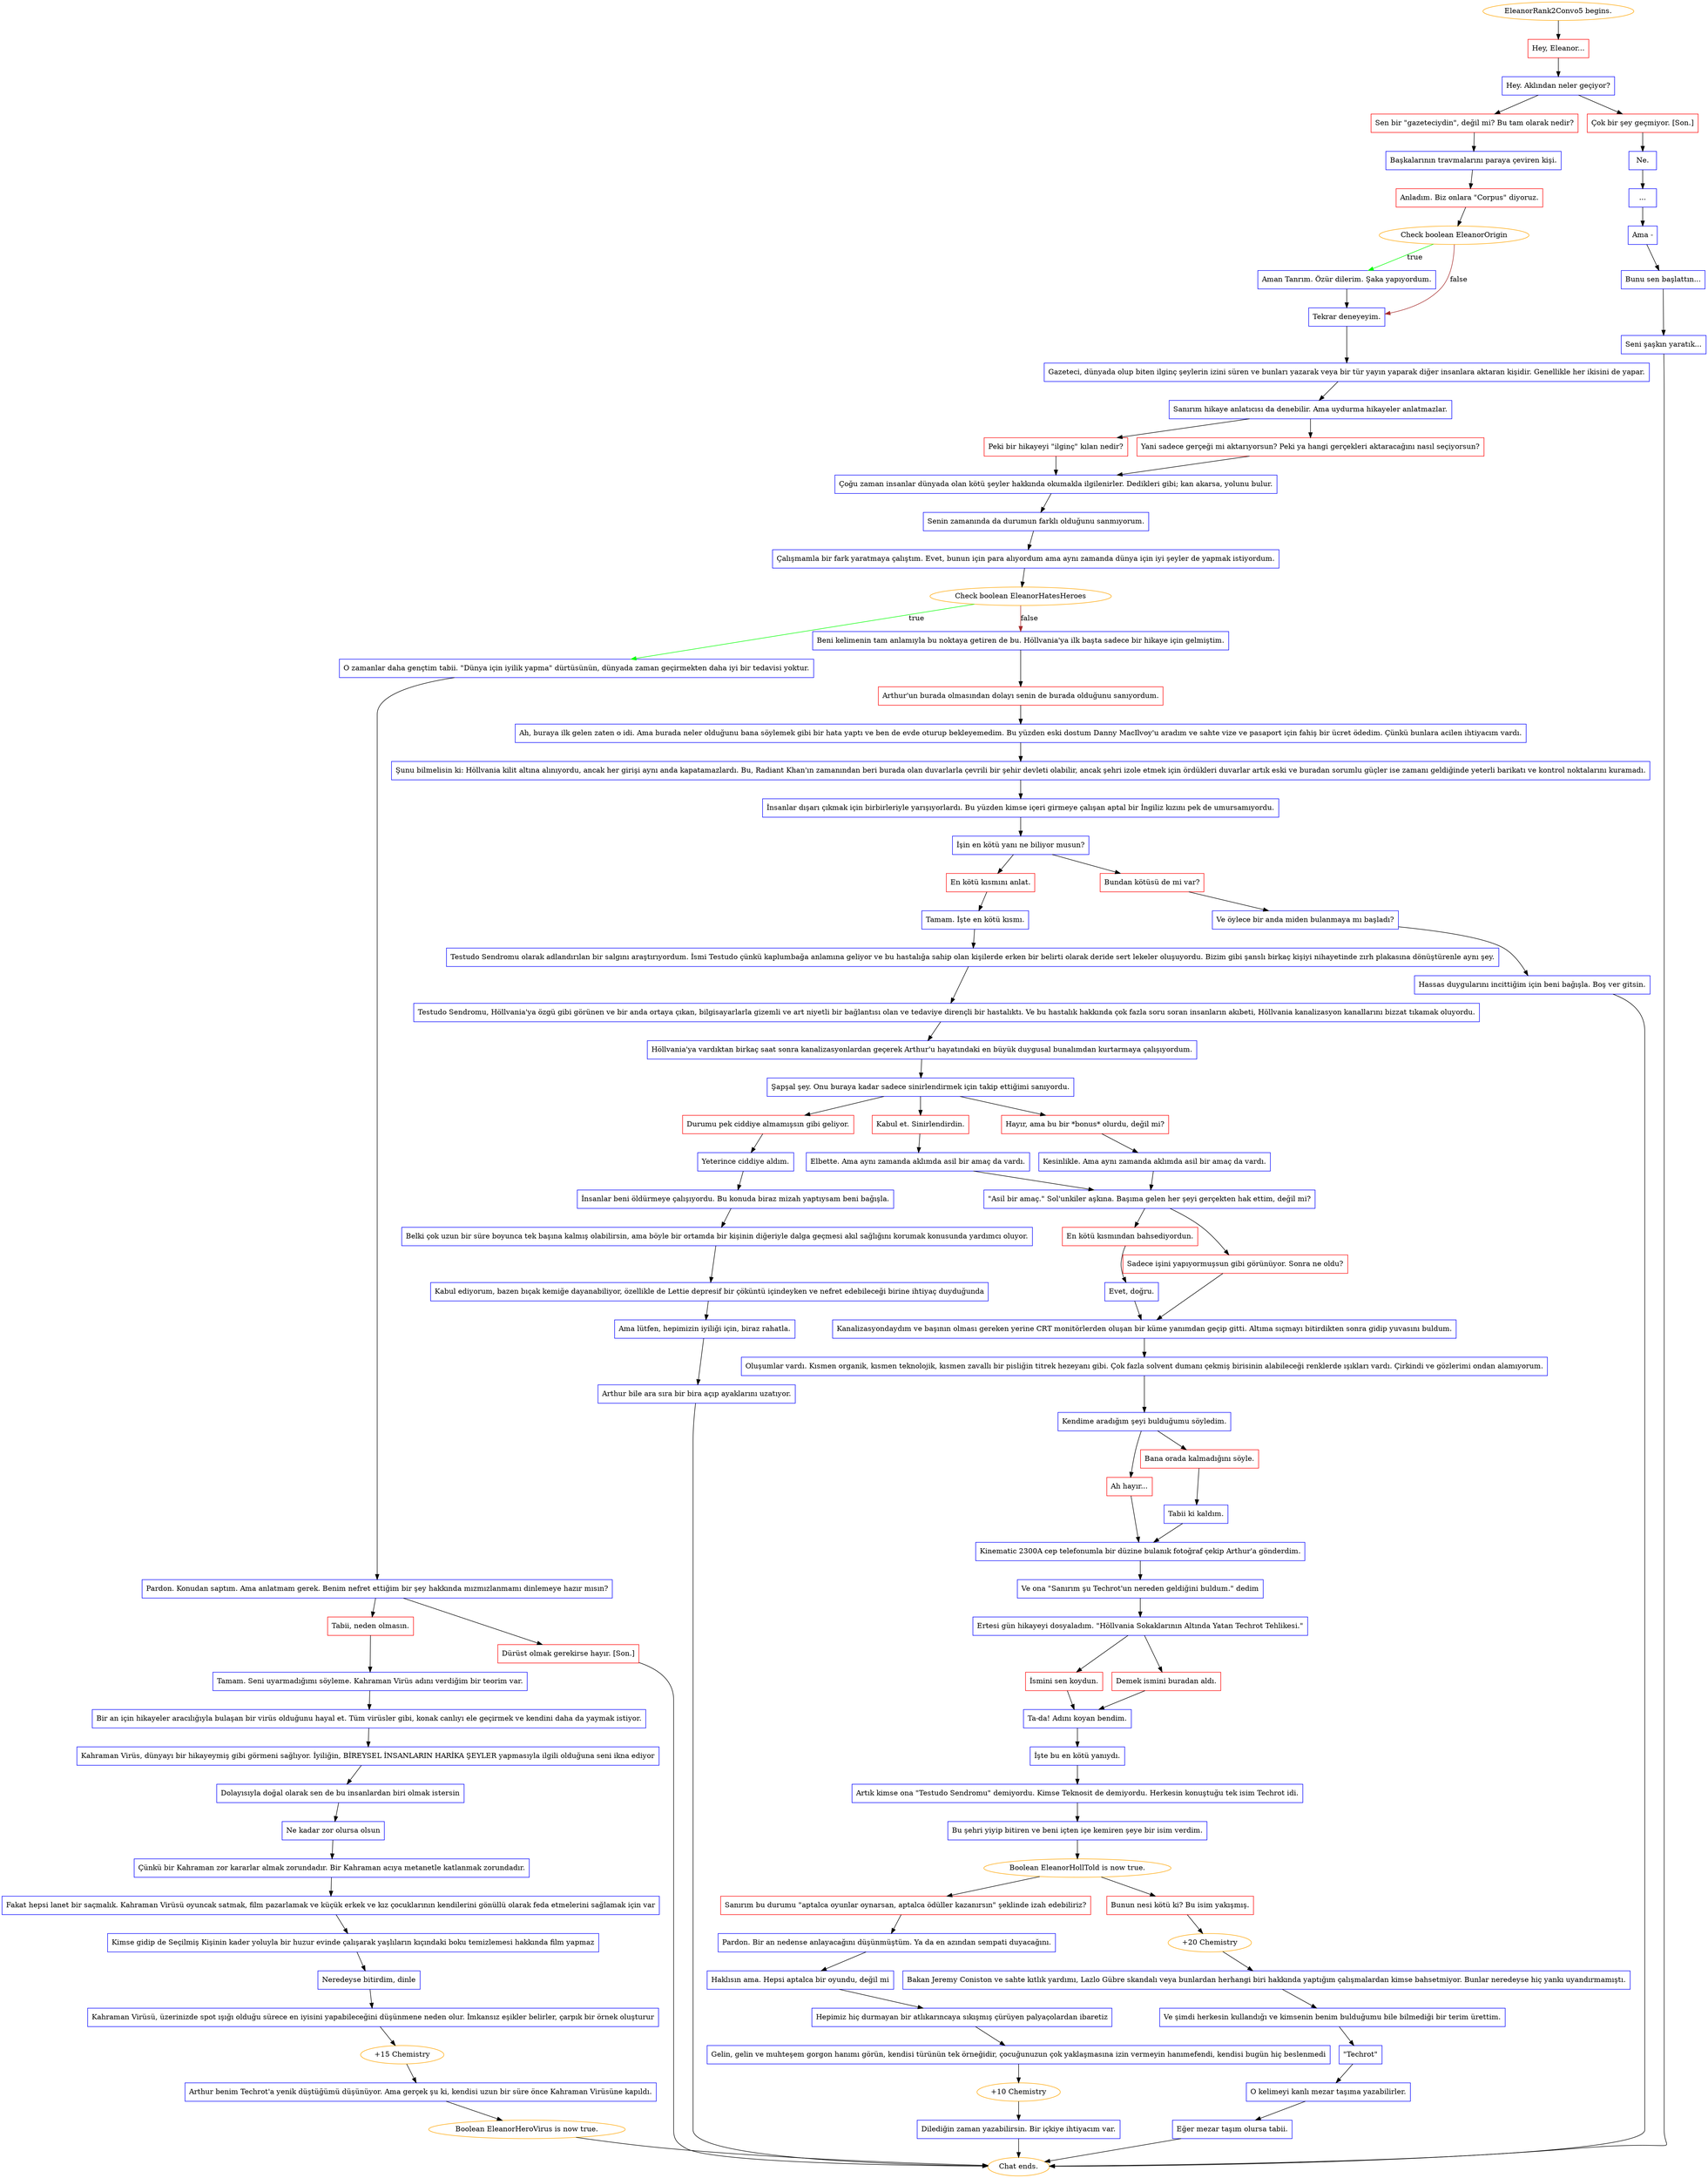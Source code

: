 digraph {
	"EleanorRank2Convo5 begins." [color=orange];
		"EleanorRank2Convo5 begins." -> j1654733496;
	j1654733496 [label="Hey, Eleanor...",shape=box,color=red];
		j1654733496 -> j2766521712;
	j2766521712 [label="Hey. Aklından neler geçiyor?",shape=box,color=blue];
		j2766521712 -> j1291898384;
		j2766521712 -> j2684124118;
	j1291898384 [label="Sen bir \"gazeteciydin\", değil mi? Bu tam olarak nedir?",shape=box,color=red];
		j1291898384 -> j1528603331;
	j2684124118 [label="Çok bir şey geçmiyor. [Son.]",shape=box,color=red];
		j2684124118 -> j436692150;
	j1528603331 [label="Başkalarının travmalarını paraya çeviren kişi.",shape=box,color=blue];
		j1528603331 -> j3113000265;
	j436692150 [label="Ne.",shape=box,color=blue];
		j436692150 -> j636071909;
	j3113000265 [label="Anladım. Biz onlara \"Corpus\" diyoruz.",shape=box,color=red];
		j3113000265 -> j2127172605;
	j636071909 [label="...",shape=box,color=blue];
		j636071909 -> j141026877;
	j2127172605 [label="Check boolean EleanorOrigin",color=orange];
		j2127172605 -> j1094004180 [label=true,color=green];
		j2127172605 -> j285339581 [label=false,color=brown];
	j141026877 [label="Ama -",shape=box,color=blue];
		j141026877 -> j134798817;
	j1094004180 [label="Aman Tanrım. Özür dilerim. Şaka yapıyordum.",shape=box,color=blue];
		j1094004180 -> j285339581;
	j285339581 [label="Tekrar deneyeyim.",shape=box,color=blue];
		j285339581 -> j2976230042;
	j134798817 [label="Bunu sen başlattın...",shape=box,color=blue];
		j134798817 -> j523886731;
	j2976230042 [label="Gazeteci, dünyada olup biten ilginç şeylerin izini süren ve bunları yazarak veya bir tür yayın yaparak diğer insanlara aktaran kişidir. Genellikle her ikisini de yapar.",shape=box,color=blue];
		j2976230042 -> j1468287439;
	j523886731 [label="Seni şaşkın yaratık...",shape=box,color=blue];
		j523886731 -> "Chat ends.";
	j1468287439 [label="Sanırım hikaye anlatıcısı da denebilir. Ama uydurma hikayeler anlatmazlar.",shape=box,color=blue];
		j1468287439 -> j3749025168;
		j1468287439 -> j1526382149;
	"Chat ends." [color=orange];
	j3749025168 [label="Peki bir hikayeyi \"ilginç\" kılan nedir?",shape=box,color=red];
		j3749025168 -> j2071894941;
	j1526382149 [label="Yani sadece gerçeği mi aktarıyorsun? Peki ya hangi gerçekleri aktaracağını nasıl seçiyorsun?",shape=box,color=red];
		j1526382149 -> j2071894941;
	j2071894941 [label="Çoğu zaman insanlar dünyada olan kötü şeyler hakkında okumakla ilgilenirler. Dedikleri gibi; kan akarsa, yolunu bulur.",shape=box,color=blue];
		j2071894941 -> j989724218;
	j989724218 [label="Senin zamanında da durumun farklı olduğunu sanmıyorum.",shape=box,color=blue];
		j989724218 -> j1480931294;
	j1480931294 [label="Çalışmamla bir fark yaratmaya çalıştım. Evet, bunun için para alıyordum ama aynı zamanda dünya için iyi şeyler de yapmak istiyordum.",shape=box,color=blue];
		j1480931294 -> j2916376111;
	j2916376111 [label="Check boolean EleanorHatesHeroes",color=orange];
		j2916376111 -> j4017630318 [label=true,color=green];
		j2916376111 -> j3808709220 [label=false,color=brown];
	j4017630318 [label="O zamanlar daha gençtim tabii. \"Dünya için iyilik yapma\" dürtüsünün, dünyada zaman geçirmekten daha iyi bir tedavisi yoktur.",shape=box,color=blue];
		j4017630318 -> j3210248891;
	j3808709220 [label="Beni kelimenin tam anlamıyla bu noktaya getiren de bu. Höllvania'ya ilk başta sadece bir hikaye için gelmiştim.",shape=box,color=blue];
		j3808709220 -> j2159436489;
	j3210248891 [label="Pardon. Konudan saptım. Ama anlatmam gerek. Benim nefret ettiğim bir şey hakkında mızmızlanmamı dinlemeye hazır mısın?",shape=box,color=blue];
		j3210248891 -> j2154603808;
		j3210248891 -> j190125185;
	j2159436489 [label="Arthur'un burada olmasından dolayı senin de burada olduğunu sanıyordum.",shape=box,color=red];
		j2159436489 -> j3142328338;
	j2154603808 [label="Tabii, neden olmasın.",shape=box,color=red];
		j2154603808 -> j3528688720;
	j190125185 [label="Dürüst olmak gerekirse hayır. [Son.]",shape=box,color=red];
		j190125185 -> "Chat ends.";
	j3142328338 [label="Ah, buraya ilk gelen zaten o idi. Ama burada neler olduğunu bana söylemek gibi bir hata yaptı ve ben de evde oturup bekleyemedim. Bu yüzden eski dostum Danny MacIlvoy'u aradım ve sahte vize ve pasaport için fahiş bir ücret ödedim. Çünkü bunlara acilen ihtiyacım vardı.",shape=box,color=blue];
		j3142328338 -> j2493234542;
	j3528688720 [label="Tamam. Seni uyarmadığımı söyleme. Kahraman Virüs adını verdiğim bir teorim var.",shape=box,color=blue];
		j3528688720 -> j3704112016;
	j2493234542 [label="Şunu bilmelisin ki: Höllvania kilit altına alınıyordu, ancak her girişi aynı anda kapatamazlardı. Bu, Radiant Khan'ın zamanından beri burada olan duvarlarla çevrili bir şehir devleti olabilir, ancak şehri izole etmek için ördükleri duvarlar artık eski ve buradan sorumlu güçler ise zamanı geldiğinde yeterli barikatı ve kontrol noktalarını kuramadı.",shape=box,color=blue];
		j2493234542 -> j589708198;
	j3704112016 [label="Bir an için hikayeler aracılığıyla bulaşan bir virüs olduğunu hayal et. Tüm virüsler gibi, konak canlıyı ele geçirmek ve kendini daha da yaymak istiyor.",shape=box,color=blue];
		j3704112016 -> j4053318696;
	j589708198 [label="İnsanlar dışarı çıkmak için birbirleriyle yarışıyorlardı. Bu yüzden kimse içeri girmeye çalışan aptal bir İngiliz kızını pek de umursamıyordu.",shape=box,color=blue];
		j589708198 -> j3046357783;
	j4053318696 [label="Kahraman Virüs, dünyayı bir hikayeymiş gibi görmeni sağlıyor. İyiliğin, BİREYSEL İNSANLARIN HARİKA ŞEYLER yapmasıyla ilgili olduğuna seni ikna ediyor",shape=box,color=blue];
		j4053318696 -> j3841627504;
	j3046357783 [label="İşin en kötü yanı ne biliyor musun?",shape=box,color=blue];
		j3046357783 -> j1655326759;
		j3046357783 -> j26410102;
	j3841627504 [label="Dolayısıyla doğal olarak sen de bu insanlardan biri olmak istersin",shape=box,color=blue];
		j3841627504 -> j2038979761;
	j1655326759 [label="En kötü kısmını anlat.",shape=box,color=red];
		j1655326759 -> j2117067862;
	j26410102 [label="Bundan kötüsü de mi var?",shape=box,color=red];
		j26410102 -> j2275572697;
	j2038979761 [label="Ne kadar zor olursa olsun",shape=box,color=blue];
		j2038979761 -> j1774082643;
	j2117067862 [label="Tamam. İşte en kötü kısmı.",shape=box,color=blue];
		j2117067862 -> j529562700;
	j2275572697 [label="Ve öylece bir anda miden bulanmaya mı başladı?",shape=box,color=blue];
		j2275572697 -> j4254469529;
	j1774082643 [label="Çünkü bir Kahraman zor kararlar almak zorundadır. Bir Kahraman acıya metanetle katlanmak zorundadır.",shape=box,color=blue];
		j1774082643 -> j937122700;
	j529562700 [label="Testudo Sendromu olarak adlandırılan bir salgını araştırıyordum. İsmi Testudo çünkü kaplumbağa anlamına geliyor ve bu hastalığa sahip olan kişilerde erken bir belirti olarak deride sert lekeler oluşuyordu. Bizim gibi şanslı birkaç kişiyi nihayetinde zırh plakasına dönüştürenle aynı şey.",shape=box,color=blue];
		j529562700 -> j2817764020;
	j4254469529 [label="Hassas duygularını incittiğim için beni bağışla. Boş ver gitsin.",shape=box,color=blue];
		j4254469529 -> "Chat ends.";
	j937122700 [label="Fakat hepsi lanet bir saçmalık. Kahraman Virüsü oyuncak satmak, film pazarlamak ve küçük erkek ve kız çocuklarının kendilerini gönüllü olarak feda etmelerini sağlamak için var",shape=box,color=blue];
		j937122700 -> j3193715249;
	j2817764020 [label="Testudo Sendromu, Höllvania'ya özgü gibi görünen ve bir anda ortaya çıkan, bilgisayarlarla gizemli ve art niyetli bir bağlantısı olan ve tedaviye dirençli bir hastalıktı. Ve bu hastalık hakkında çok fazla soru soran insanların akıbeti, Höllvania kanalizasyon kanallarını bizzat tıkamak oluyordu.",shape=box,color=blue];
		j2817764020 -> j3242448490;
	j3193715249 [label="Kimse gidip de Seçilmiş Kişinin kader yoluyla bir huzur evinde çalışarak yaşlıların kıçındaki boku temizlemesi hakkında film yapmaz",shape=box,color=blue];
		j3193715249 -> j1774019528;
	j3242448490 [label="Höllvania'ya vardıktan birkaç saat sonra kanalizasyonlardan geçerek Arthur'u hayatındaki en büyük duygusal bunalımdan kurtarmaya çalışıyordum.",shape=box,color=blue];
		j3242448490 -> j1968759891;
	j1774019528 [label="Neredeyse bitirdim, dinle",shape=box,color=blue];
		j1774019528 -> j1099972873;
	j1968759891 [label="Şapşal şey. Onu buraya kadar sadece sinirlendirmek için takip ettiğimi sanıyordu.",shape=box,color=blue];
		j1968759891 -> j882083519;
		j1968759891 -> j959683977;
		j1968759891 -> j3558727462;
	j1099972873 [label="Kahraman Virüsü, üzerinizde spot ışığı olduğu sürece en iyisini yapabileceğini düşünmene neden olur. İmkansız eşikler belirler, çarpık bir örnek oluşturur",shape=box,color=blue];
		j1099972873 -> j2516241595;
	j882083519 [label="Durumu pek ciddiye almamışsın gibi geliyor.",shape=box,color=red];
		j882083519 -> j197653646;
	j959683977 [label="Kabul et. Sinirlendirdin.",shape=box,color=red];
		j959683977 -> j607049057;
	j3558727462 [label="Hayır, ama bu bir *bonus* olurdu, değil mi?",shape=box,color=red];
		j3558727462 -> j142373596;
	j2516241595 [label="+15 Chemistry",color=orange];
		j2516241595 -> j2715672755;
	j197653646 [label="Yeterince ciddiye aldım.",shape=box,color=blue];
		j197653646 -> j1495520108;
	j607049057 [label="Elbette. Ama aynı zamanda aklımda asil bir amaç da vardı.",shape=box,color=blue];
		j607049057 -> j3396342655;
	j142373596 [label="Kesinlikle. Ama aynı zamanda aklımda asil bir amaç da vardı.",shape=box,color=blue];
		j142373596 -> j3396342655;
	j2715672755 [label="Arthur benim Techrot'a yenik düştüğümü düşünüyor. Ama gerçek şu ki, kendisi uzun bir süre önce Kahraman Virüsüne kapıldı.",shape=box,color=blue];
		j2715672755 -> j3440758730;
	j1495520108 [label="İnsanlar beni öldürmeye çalışıyordu. Bu konuda biraz mizah yaptıysam beni bağışla.",shape=box,color=blue];
		j1495520108 -> j1954146982;
	j3396342655 [label="\"Asil bir amaç.\" Sol'unkiler aşkına. Başıma gelen her şeyi gerçekten hak ettim, değil mi?",shape=box,color=blue];
		j3396342655 -> j3327033625;
		j3396342655 -> j2782579575;
	j3440758730 [label="Boolean EleanorHeroVirus is now true.",color=orange];
		j3440758730 -> "Chat ends.";
	j1954146982 [label="Belki çok uzun bir süre boyunca tek başına kalmış olabilirsin, ama böyle bir ortamda bir kişinin diğeriyle dalga geçmesi akıl sağlığını korumak konusunda yardımcı oluyor.",shape=box,color=blue];
		j1954146982 -> j652239568;
	j3327033625 [label="En kötü kısmından bahsediyordun.",shape=box,color=red];
		j3327033625 -> j3385106307;
	j2782579575 [label="Sadece işini yapıyormuşsun gibi görünüyor. Sonra ne oldu?",shape=box,color=red];
		j2782579575 -> j1706024416;
	j652239568 [label="Kabul ediyorum, bazen bıçak kemiğe dayanabiliyor, özellikle de Lettie depresif bir çöküntü içindeyken ve nefret edebileceği birine ihtiyaç duyduğunda",shape=box,color=blue];
		j652239568 -> j2263914983;
	j3385106307 [label="Evet, doğru.",shape=box,color=blue];
		j3385106307 -> j1706024416;
	j1706024416 [label="Kanalizasyondaydım ve başının olması gereken yerine CRT monitörlerden oluşan bir küme yanımdan geçip gitti. Altıma sıçmayı bitirdikten sonra gidip yuvasını buldum.",shape=box,color=blue];
		j1706024416 -> j3309461966;
	j2263914983 [label="Ama lütfen, hepimizin iyiliği için, biraz rahatla.",shape=box,color=blue];
		j2263914983 -> j1917961192;
	j3309461966 [label="Oluşumlar vardı. Kısmen organik, kısmen teknolojik, kısmen zavallı bir pisliğin titrek hezeyanı gibi. Çok fazla solvent dumanı çekmiş birisinin alabileceği renklerde ışıkları vardı. Çirkindi ve gözlerimi ondan alamıyorum.",shape=box,color=blue];
		j3309461966 -> j2692439452;
	j1917961192 [label="Arthur bile ara sıra bir bira açıp ayaklarını uzatıyor.",shape=box,color=blue];
		j1917961192 -> "Chat ends.";
	j2692439452 [label="Kendime aradığım şeyi bulduğumu söyledim.",shape=box,color=blue];
		j2692439452 -> j3074817575;
		j2692439452 -> j1620720042;
	j3074817575 [label="Ah hayır...",shape=box,color=red];
		j3074817575 -> j3280103059;
	j1620720042 [label="Bana orada kalmadığını söyle.",shape=box,color=red];
		j1620720042 -> j527118458;
	j3280103059 [label="Kinematic 2300A cep telefonumla bir düzine bulanık fotoğraf çekip Arthur'a gönderdim.",shape=box,color=blue];
		j3280103059 -> j3889223006;
	j527118458 [label="Tabii ki kaldım.",shape=box,color=blue];
		j527118458 -> j3280103059;
	j3889223006 [label="Ve ona \"Sanırım şu Techrot'un nereden geldiğini buldum.\" dedim",shape=box,color=blue];
		j3889223006 -> j2215964059;
	j2215964059 [label="Ertesi gün hikayeyi dosyaladım. \"Höllvania Sokaklarının Altında Yatan Techrot Tehlikesi.\"",shape=box,color=blue];
		j2215964059 -> j397373050;
		j2215964059 -> j465721385;
	j397373050 [label="İsmini sen koydun.",shape=box,color=red];
		j397373050 -> j114728631;
	j465721385 [label="Demek ismini buradan aldı.",shape=box,color=red];
		j465721385 -> j114728631;
	j114728631 [label="Ta-da! Adını koyan bendim.",shape=box,color=blue];
		j114728631 -> j3034147940;
	j3034147940 [label="İşte bu en kötü yanıydı.",shape=box,color=blue];
		j3034147940 -> j583266608;
	j583266608 [label="Artık kimse ona \"Testudo Sendromu\" demiyordu. Kimse Teknosit de demiyordu. Herkesin konuştuğu tek isim Techrot idi.",shape=box,color=blue];
		j583266608 -> j3598430784;
	j3598430784 [label="Bu şehri yiyip bitiren ve beni içten içe kemiren şeye bir isim verdim.",shape=box,color=blue];
		j3598430784 -> j1265973904;
	j1265973904 [label="Boolean EleanorHollTold is now true.",color=orange];
		j1265973904 -> j2746605847;
		j1265973904 -> j2604703226;
	j2746605847 [label="Sanırım bu durumu \"aptalca oyunlar oynarsan, aptalca ödüller kazanırsın\" şeklinde izah edebiliriz?",shape=box,color=red];
		j2746605847 -> j4106507843;
	j2604703226 [label="Bunun nesi kötü ki? Bu isim yakışmış.",shape=box,color=red];
		j2604703226 -> j3371133660;
	j4106507843 [label="Pardon. Bir an nedense anlayacağını düşünmüştüm. Ya da en azından sempati duyacağını.",shape=box,color=blue];
		j4106507843 -> j1504182615;
	j3371133660 [label="+20 Chemistry",color=orange];
		j3371133660 -> j986179892;
	j1504182615 [label="Haklısın ama. Hepsi aptalca bir oyundu, değil mi",shape=box,color=blue];
		j1504182615 -> j397399490;
	j986179892 [label="Bakan Jeremy Coniston ve sahte kıtlık yardımı, Lazlo Gübre skandalı veya bunlardan herhangi biri hakkında yaptığım çalışmalardan kimse bahsetmiyor. Bunlar neredeyse hiç yankı uyandırmamıştı.",shape=box,color=blue];
		j986179892 -> j2911912179;
	j397399490 [label="Hepimiz hiç durmayan bir atlıkarıncaya sıkışmış çürüyen palyaçolardan ibaretiz",shape=box,color=blue];
		j397399490 -> j440533571;
	j2911912179 [label="Ve şimdi herkesin kullandığı ve kimsenin benim bulduğumu bile bilmediği bir terim ürettim.",shape=box,color=blue];
		j2911912179 -> j4283525707;
	j440533571 [label="Gelin, gelin ve muhteşem gorgon hanımı görün, kendisi türünün tek örneğidir, çocuğunuzun çok yaklaşmasına izin vermeyin hanımefendi, kendisi bugün hiç beslenmedi",shape=box,color=blue];
		j440533571 -> j2385287692;
	j4283525707 [label="\"Techrot\"",shape=box,color=blue];
		j4283525707 -> j1627764704;
	j2385287692 [label="+10 Chemistry",color=orange];
		j2385287692 -> j1204505442;
	j1627764704 [label="O kelimeyi kanlı mezar taşıma yazabilirler.",shape=box,color=blue];
		j1627764704 -> j388268026;
	j1204505442 [label="Dilediğin zaman yazabilirsin. Bir içkiye ihtiyacım var.",shape=box,color=blue];
		j1204505442 -> "Chat ends.";
	j388268026 [label="Eğer mezar taşım olursa tabii.",shape=box,color=blue];
		j388268026 -> "Chat ends.";
}